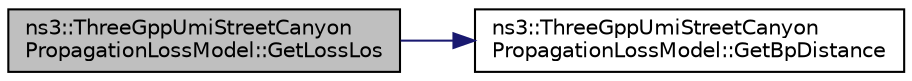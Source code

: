 digraph "ns3::ThreeGppUmiStreetCanyonPropagationLossModel::GetLossLos"
{
 // LATEX_PDF_SIZE
  edge [fontname="Helvetica",fontsize="10",labelfontname="Helvetica",labelfontsize="10"];
  node [fontname="Helvetica",fontsize="10",shape=record];
  rankdir="LR";
  Node1 [label="ns3::ThreeGppUmiStreetCanyon\lPropagationLossModel::GetLossLos",height=0.2,width=0.4,color="black", fillcolor="grey75", style="filled", fontcolor="black",tooltip="Computes the pathloss between a and b considering that the line of sight is not obstructed."];
  Node1 -> Node2 [color="midnightblue",fontsize="10",style="solid",fontname="Helvetica"];
  Node2 [label="ns3::ThreeGppUmiStreetCanyon\lPropagationLossModel::GetBpDistance",height=0.2,width=0.4,color="black", fillcolor="white", style="filled",URL="$classns3_1_1_three_gpp_umi_street_canyon_propagation_loss_model.html#a97cd5969f1c702999c0439795935c938",tooltip="Computes the breakpoint distance."];
}
